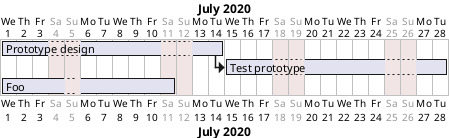 {
  "sha1": "4rdrqqq5eobdvu5z7dkhnj8a3zs71u1",
  "insertion": {
    "when": "2024-05-30T20:48:20.558Z",
    "url": "https://forum.plantuml.net/16383/for-gantt-possible-override-closed-days-for-selected-tasks",
    "user": "plantuml@gmail.com"
  }
}
@startgantt

saturday are closed
sunday are closed

saturday are open for [Foo] 

Project starts the 2020-07-01
[Prototype design] lasts 10 days
Then [Test prototype] lasts 10 days

[Foo] lasts 10 days


@endgantt
